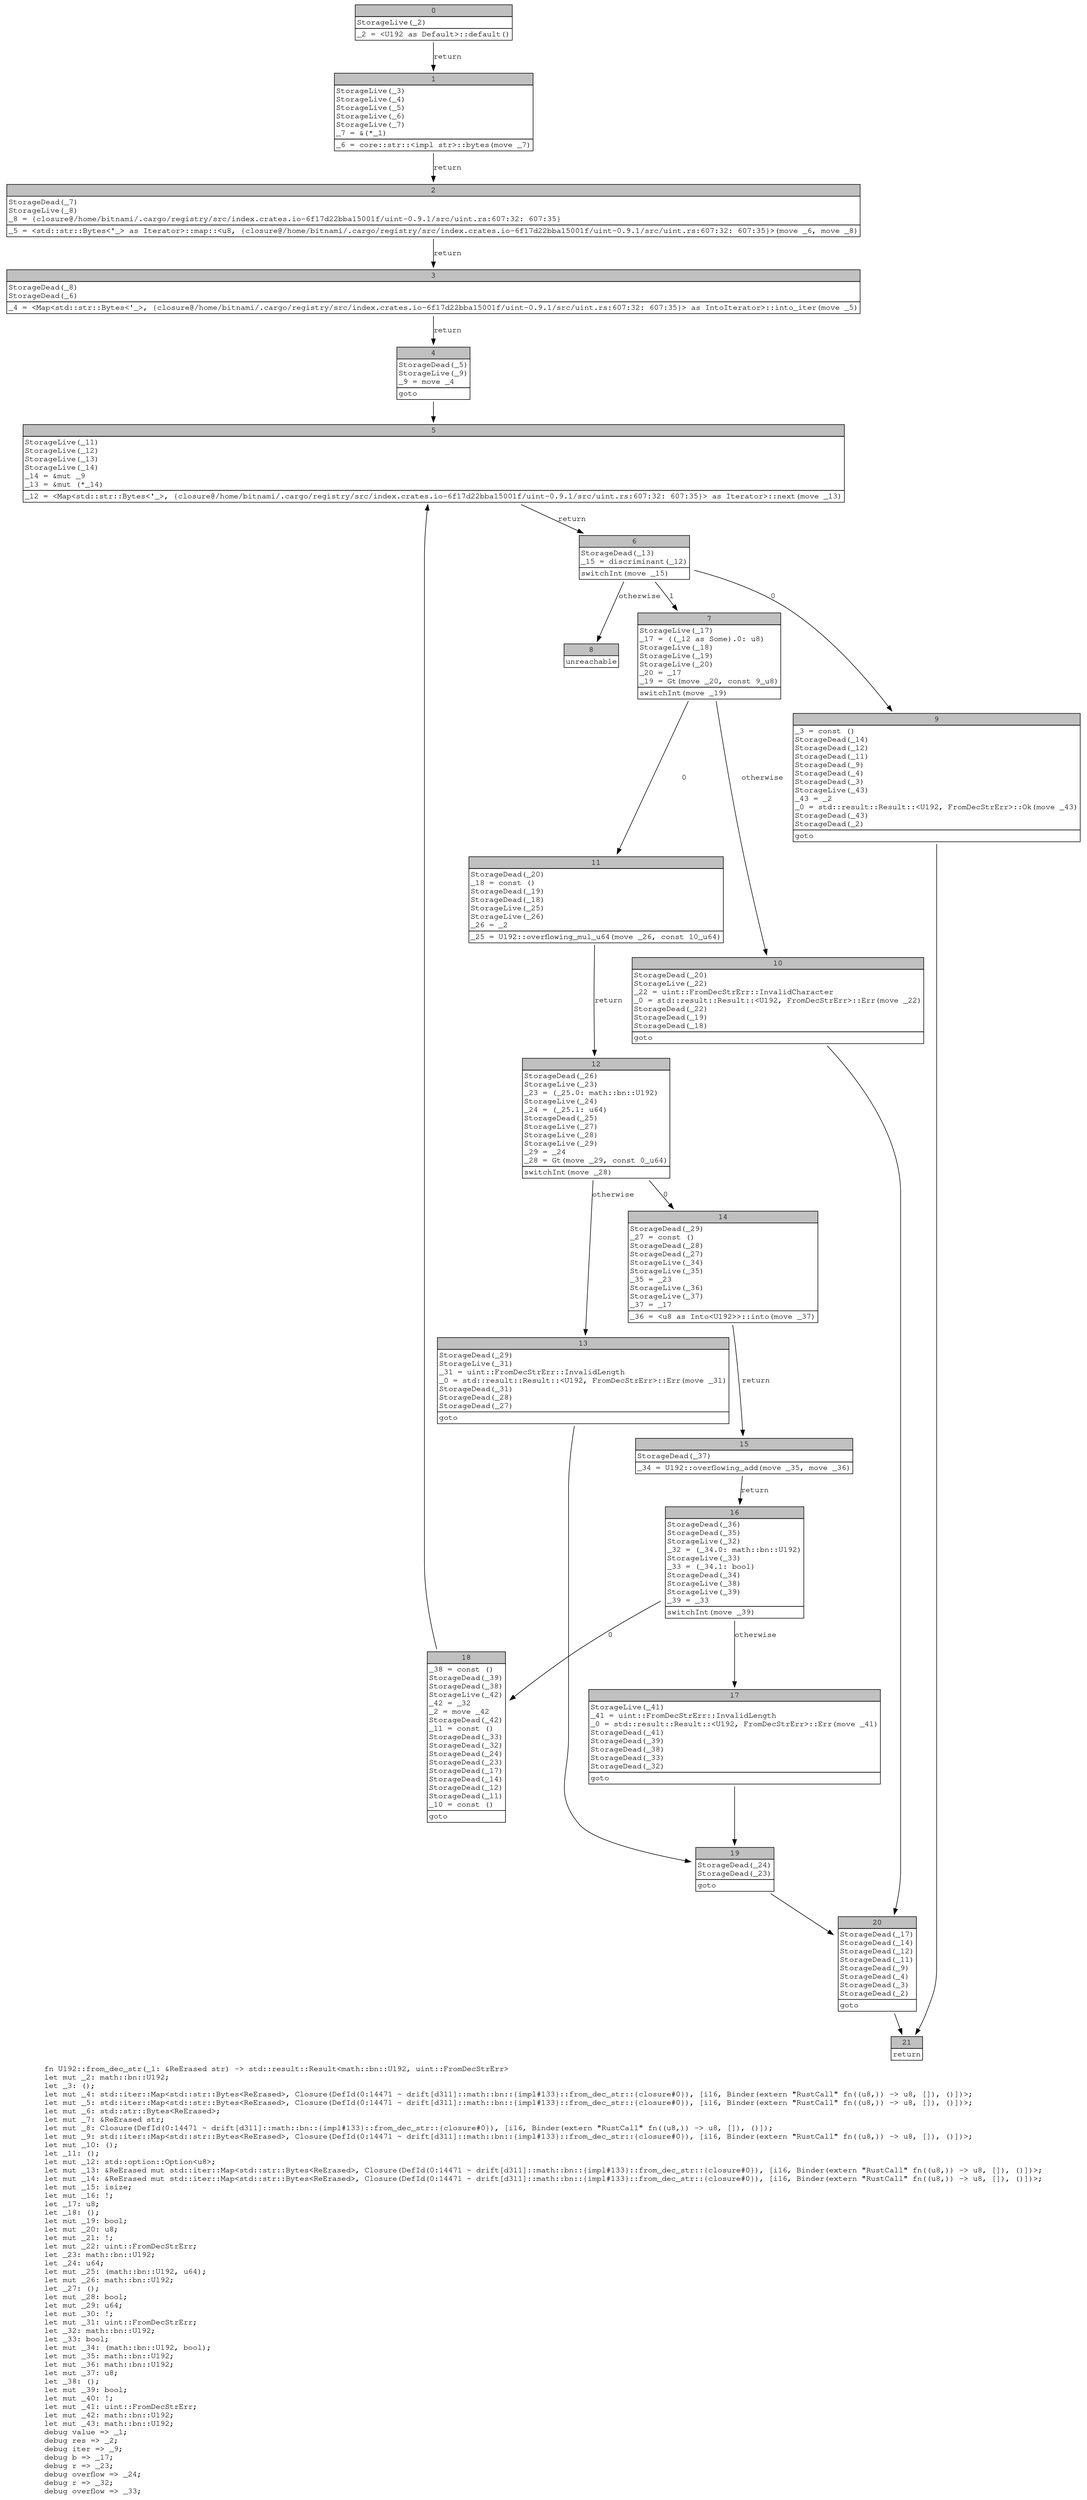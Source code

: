 digraph Mir_0_14470 {
    graph [fontname="Courier, monospace"];
    node [fontname="Courier, monospace"];
    edge [fontname="Courier, monospace"];
    label=<fn U192::from_dec_str(_1: &amp;ReErased str) -&gt; std::result::Result&lt;math::bn::U192, uint::FromDecStrErr&gt;<br align="left"/>let mut _2: math::bn::U192;<br align="left"/>let _3: ();<br align="left"/>let mut _4: std::iter::Map&lt;std::str::Bytes&lt;ReErased&gt;, Closure(DefId(0:14471 ~ drift[d311]::math::bn::{impl#133}::from_dec_str::{closure#0}), [i16, Binder(extern &quot;RustCall&quot; fn((u8,)) -&gt; u8, []), ()])&gt;;<br align="left"/>let mut _5: std::iter::Map&lt;std::str::Bytes&lt;ReErased&gt;, Closure(DefId(0:14471 ~ drift[d311]::math::bn::{impl#133}::from_dec_str::{closure#0}), [i16, Binder(extern &quot;RustCall&quot; fn((u8,)) -&gt; u8, []), ()])&gt;;<br align="left"/>let mut _6: std::str::Bytes&lt;ReErased&gt;;<br align="left"/>let mut _7: &amp;ReErased str;<br align="left"/>let mut _8: Closure(DefId(0:14471 ~ drift[d311]::math::bn::{impl#133}::from_dec_str::{closure#0}), [i16, Binder(extern &quot;RustCall&quot; fn((u8,)) -&gt; u8, []), ()]);<br align="left"/>let mut _9: std::iter::Map&lt;std::str::Bytes&lt;ReErased&gt;, Closure(DefId(0:14471 ~ drift[d311]::math::bn::{impl#133}::from_dec_str::{closure#0}), [i16, Binder(extern &quot;RustCall&quot; fn((u8,)) -&gt; u8, []), ()])&gt;;<br align="left"/>let mut _10: ();<br align="left"/>let _11: ();<br align="left"/>let mut _12: std::option::Option&lt;u8&gt;;<br align="left"/>let mut _13: &amp;ReErased mut std::iter::Map&lt;std::str::Bytes&lt;ReErased&gt;, Closure(DefId(0:14471 ~ drift[d311]::math::bn::{impl#133}::from_dec_str::{closure#0}), [i16, Binder(extern &quot;RustCall&quot; fn((u8,)) -&gt; u8, []), ()])&gt;;<br align="left"/>let mut _14: &amp;ReErased mut std::iter::Map&lt;std::str::Bytes&lt;ReErased&gt;, Closure(DefId(0:14471 ~ drift[d311]::math::bn::{impl#133}::from_dec_str::{closure#0}), [i16, Binder(extern &quot;RustCall&quot; fn((u8,)) -&gt; u8, []), ()])&gt;;<br align="left"/>let mut _15: isize;<br align="left"/>let mut _16: !;<br align="left"/>let _17: u8;<br align="left"/>let _18: ();<br align="left"/>let mut _19: bool;<br align="left"/>let mut _20: u8;<br align="left"/>let mut _21: !;<br align="left"/>let mut _22: uint::FromDecStrErr;<br align="left"/>let _23: math::bn::U192;<br align="left"/>let _24: u64;<br align="left"/>let mut _25: (math::bn::U192, u64);<br align="left"/>let mut _26: math::bn::U192;<br align="left"/>let _27: ();<br align="left"/>let mut _28: bool;<br align="left"/>let mut _29: u64;<br align="left"/>let mut _30: !;<br align="left"/>let mut _31: uint::FromDecStrErr;<br align="left"/>let _32: math::bn::U192;<br align="left"/>let _33: bool;<br align="left"/>let mut _34: (math::bn::U192, bool);<br align="left"/>let mut _35: math::bn::U192;<br align="left"/>let mut _36: math::bn::U192;<br align="left"/>let mut _37: u8;<br align="left"/>let _38: ();<br align="left"/>let mut _39: bool;<br align="left"/>let mut _40: !;<br align="left"/>let mut _41: uint::FromDecStrErr;<br align="left"/>let mut _42: math::bn::U192;<br align="left"/>let mut _43: math::bn::U192;<br align="left"/>debug value =&gt; _1;<br align="left"/>debug res =&gt; _2;<br align="left"/>debug iter =&gt; _9;<br align="left"/>debug b =&gt; _17;<br align="left"/>debug r =&gt; _23;<br align="left"/>debug overflow =&gt; _24;<br align="left"/>debug r =&gt; _32;<br align="left"/>debug overflow =&gt; _33;<br align="left"/>>;
    bb0__0_14470 [shape="none", label=<<table border="0" cellborder="1" cellspacing="0"><tr><td bgcolor="gray" align="center" colspan="1">0</td></tr><tr><td align="left" balign="left">StorageLive(_2)<br/></td></tr><tr><td align="left">_2 = &lt;U192 as Default&gt;::default()</td></tr></table>>];
    bb1__0_14470 [shape="none", label=<<table border="0" cellborder="1" cellspacing="0"><tr><td bgcolor="gray" align="center" colspan="1">1</td></tr><tr><td align="left" balign="left">StorageLive(_3)<br/>StorageLive(_4)<br/>StorageLive(_5)<br/>StorageLive(_6)<br/>StorageLive(_7)<br/>_7 = &amp;(*_1)<br/></td></tr><tr><td align="left">_6 = core::str::&lt;impl str&gt;::bytes(move _7)</td></tr></table>>];
    bb2__0_14470 [shape="none", label=<<table border="0" cellborder="1" cellspacing="0"><tr><td bgcolor="gray" align="center" colspan="1">2</td></tr><tr><td align="left" balign="left">StorageDead(_7)<br/>StorageLive(_8)<br/>_8 = {closure@/home/bitnami/.cargo/registry/src/index.crates.io-6f17d22bba15001f/uint-0.9.1/src/uint.rs:607:32: 607:35}<br/></td></tr><tr><td align="left">_5 = &lt;std::str::Bytes&lt;'_&gt; as Iterator&gt;::map::&lt;u8, {closure@/home/bitnami/.cargo/registry/src/index.crates.io-6f17d22bba15001f/uint-0.9.1/src/uint.rs:607:32: 607:35}&gt;(move _6, move _8)</td></tr></table>>];
    bb3__0_14470 [shape="none", label=<<table border="0" cellborder="1" cellspacing="0"><tr><td bgcolor="gray" align="center" colspan="1">3</td></tr><tr><td align="left" balign="left">StorageDead(_8)<br/>StorageDead(_6)<br/></td></tr><tr><td align="left">_4 = &lt;Map&lt;std::str::Bytes&lt;'_&gt;, {closure@/home/bitnami/.cargo/registry/src/index.crates.io-6f17d22bba15001f/uint-0.9.1/src/uint.rs:607:32: 607:35}&gt; as IntoIterator&gt;::into_iter(move _5)</td></tr></table>>];
    bb4__0_14470 [shape="none", label=<<table border="0" cellborder="1" cellspacing="0"><tr><td bgcolor="gray" align="center" colspan="1">4</td></tr><tr><td align="left" balign="left">StorageDead(_5)<br/>StorageLive(_9)<br/>_9 = move _4<br/></td></tr><tr><td align="left">goto</td></tr></table>>];
    bb5__0_14470 [shape="none", label=<<table border="0" cellborder="1" cellspacing="0"><tr><td bgcolor="gray" align="center" colspan="1">5</td></tr><tr><td align="left" balign="left">StorageLive(_11)<br/>StorageLive(_12)<br/>StorageLive(_13)<br/>StorageLive(_14)<br/>_14 = &amp;mut _9<br/>_13 = &amp;mut (*_14)<br/></td></tr><tr><td align="left">_12 = &lt;Map&lt;std::str::Bytes&lt;'_&gt;, {closure@/home/bitnami/.cargo/registry/src/index.crates.io-6f17d22bba15001f/uint-0.9.1/src/uint.rs:607:32: 607:35}&gt; as Iterator&gt;::next(move _13)</td></tr></table>>];
    bb6__0_14470 [shape="none", label=<<table border="0" cellborder="1" cellspacing="0"><tr><td bgcolor="gray" align="center" colspan="1">6</td></tr><tr><td align="left" balign="left">StorageDead(_13)<br/>_15 = discriminant(_12)<br/></td></tr><tr><td align="left">switchInt(move _15)</td></tr></table>>];
    bb7__0_14470 [shape="none", label=<<table border="0" cellborder="1" cellspacing="0"><tr><td bgcolor="gray" align="center" colspan="1">7</td></tr><tr><td align="left" balign="left">StorageLive(_17)<br/>_17 = ((_12 as Some).0: u8)<br/>StorageLive(_18)<br/>StorageLive(_19)<br/>StorageLive(_20)<br/>_20 = _17<br/>_19 = Gt(move _20, const 9_u8)<br/></td></tr><tr><td align="left">switchInt(move _19)</td></tr></table>>];
    bb8__0_14470 [shape="none", label=<<table border="0" cellborder="1" cellspacing="0"><tr><td bgcolor="gray" align="center" colspan="1">8</td></tr><tr><td align="left">unreachable</td></tr></table>>];
    bb9__0_14470 [shape="none", label=<<table border="0" cellborder="1" cellspacing="0"><tr><td bgcolor="gray" align="center" colspan="1">9</td></tr><tr><td align="left" balign="left">_3 = const ()<br/>StorageDead(_14)<br/>StorageDead(_12)<br/>StorageDead(_11)<br/>StorageDead(_9)<br/>StorageDead(_4)<br/>StorageDead(_3)<br/>StorageLive(_43)<br/>_43 = _2<br/>_0 = std::result::Result::&lt;U192, FromDecStrErr&gt;::Ok(move _43)<br/>StorageDead(_43)<br/>StorageDead(_2)<br/></td></tr><tr><td align="left">goto</td></tr></table>>];
    bb10__0_14470 [shape="none", label=<<table border="0" cellborder="1" cellspacing="0"><tr><td bgcolor="gray" align="center" colspan="1">10</td></tr><tr><td align="left" balign="left">StorageDead(_20)<br/>StorageLive(_22)<br/>_22 = uint::FromDecStrErr::InvalidCharacter<br/>_0 = std::result::Result::&lt;U192, FromDecStrErr&gt;::Err(move _22)<br/>StorageDead(_22)<br/>StorageDead(_19)<br/>StorageDead(_18)<br/></td></tr><tr><td align="left">goto</td></tr></table>>];
    bb11__0_14470 [shape="none", label=<<table border="0" cellborder="1" cellspacing="0"><tr><td bgcolor="gray" align="center" colspan="1">11</td></tr><tr><td align="left" balign="left">StorageDead(_20)<br/>_18 = const ()<br/>StorageDead(_19)<br/>StorageDead(_18)<br/>StorageLive(_25)<br/>StorageLive(_26)<br/>_26 = _2<br/></td></tr><tr><td align="left">_25 = U192::overflowing_mul_u64(move _26, const 10_u64)</td></tr></table>>];
    bb12__0_14470 [shape="none", label=<<table border="0" cellborder="1" cellspacing="0"><tr><td bgcolor="gray" align="center" colspan="1">12</td></tr><tr><td align="left" balign="left">StorageDead(_26)<br/>StorageLive(_23)<br/>_23 = (_25.0: math::bn::U192)<br/>StorageLive(_24)<br/>_24 = (_25.1: u64)<br/>StorageDead(_25)<br/>StorageLive(_27)<br/>StorageLive(_28)<br/>StorageLive(_29)<br/>_29 = _24<br/>_28 = Gt(move _29, const 0_u64)<br/></td></tr><tr><td align="left">switchInt(move _28)</td></tr></table>>];
    bb13__0_14470 [shape="none", label=<<table border="0" cellborder="1" cellspacing="0"><tr><td bgcolor="gray" align="center" colspan="1">13</td></tr><tr><td align="left" balign="left">StorageDead(_29)<br/>StorageLive(_31)<br/>_31 = uint::FromDecStrErr::InvalidLength<br/>_0 = std::result::Result::&lt;U192, FromDecStrErr&gt;::Err(move _31)<br/>StorageDead(_31)<br/>StorageDead(_28)<br/>StorageDead(_27)<br/></td></tr><tr><td align="left">goto</td></tr></table>>];
    bb14__0_14470 [shape="none", label=<<table border="0" cellborder="1" cellspacing="0"><tr><td bgcolor="gray" align="center" colspan="1">14</td></tr><tr><td align="left" balign="left">StorageDead(_29)<br/>_27 = const ()<br/>StorageDead(_28)<br/>StorageDead(_27)<br/>StorageLive(_34)<br/>StorageLive(_35)<br/>_35 = _23<br/>StorageLive(_36)<br/>StorageLive(_37)<br/>_37 = _17<br/></td></tr><tr><td align="left">_36 = &lt;u8 as Into&lt;U192&gt;&gt;::into(move _37)</td></tr></table>>];
    bb15__0_14470 [shape="none", label=<<table border="0" cellborder="1" cellspacing="0"><tr><td bgcolor="gray" align="center" colspan="1">15</td></tr><tr><td align="left" balign="left">StorageDead(_37)<br/></td></tr><tr><td align="left">_34 = U192::overflowing_add(move _35, move _36)</td></tr></table>>];
    bb16__0_14470 [shape="none", label=<<table border="0" cellborder="1" cellspacing="0"><tr><td bgcolor="gray" align="center" colspan="1">16</td></tr><tr><td align="left" balign="left">StorageDead(_36)<br/>StorageDead(_35)<br/>StorageLive(_32)<br/>_32 = (_34.0: math::bn::U192)<br/>StorageLive(_33)<br/>_33 = (_34.1: bool)<br/>StorageDead(_34)<br/>StorageLive(_38)<br/>StorageLive(_39)<br/>_39 = _33<br/></td></tr><tr><td align="left">switchInt(move _39)</td></tr></table>>];
    bb17__0_14470 [shape="none", label=<<table border="0" cellborder="1" cellspacing="0"><tr><td bgcolor="gray" align="center" colspan="1">17</td></tr><tr><td align="left" balign="left">StorageLive(_41)<br/>_41 = uint::FromDecStrErr::InvalidLength<br/>_0 = std::result::Result::&lt;U192, FromDecStrErr&gt;::Err(move _41)<br/>StorageDead(_41)<br/>StorageDead(_39)<br/>StorageDead(_38)<br/>StorageDead(_33)<br/>StorageDead(_32)<br/></td></tr><tr><td align="left">goto</td></tr></table>>];
    bb18__0_14470 [shape="none", label=<<table border="0" cellborder="1" cellspacing="0"><tr><td bgcolor="gray" align="center" colspan="1">18</td></tr><tr><td align="left" balign="left">_38 = const ()<br/>StorageDead(_39)<br/>StorageDead(_38)<br/>StorageLive(_42)<br/>_42 = _32<br/>_2 = move _42<br/>StorageDead(_42)<br/>_11 = const ()<br/>StorageDead(_33)<br/>StorageDead(_32)<br/>StorageDead(_24)<br/>StorageDead(_23)<br/>StorageDead(_17)<br/>StorageDead(_14)<br/>StorageDead(_12)<br/>StorageDead(_11)<br/>_10 = const ()<br/></td></tr><tr><td align="left">goto</td></tr></table>>];
    bb19__0_14470 [shape="none", label=<<table border="0" cellborder="1" cellspacing="0"><tr><td bgcolor="gray" align="center" colspan="1">19</td></tr><tr><td align="left" balign="left">StorageDead(_24)<br/>StorageDead(_23)<br/></td></tr><tr><td align="left">goto</td></tr></table>>];
    bb20__0_14470 [shape="none", label=<<table border="0" cellborder="1" cellspacing="0"><tr><td bgcolor="gray" align="center" colspan="1">20</td></tr><tr><td align="left" balign="left">StorageDead(_17)<br/>StorageDead(_14)<br/>StorageDead(_12)<br/>StorageDead(_11)<br/>StorageDead(_9)<br/>StorageDead(_4)<br/>StorageDead(_3)<br/>StorageDead(_2)<br/></td></tr><tr><td align="left">goto</td></tr></table>>];
    bb21__0_14470 [shape="none", label=<<table border="0" cellborder="1" cellspacing="0"><tr><td bgcolor="gray" align="center" colspan="1">21</td></tr><tr><td align="left">return</td></tr></table>>];
    bb0__0_14470 -> bb1__0_14470 [label="return"];
    bb1__0_14470 -> bb2__0_14470 [label="return"];
    bb2__0_14470 -> bb3__0_14470 [label="return"];
    bb3__0_14470 -> bb4__0_14470 [label="return"];
    bb4__0_14470 -> bb5__0_14470 [label=""];
    bb5__0_14470 -> bb6__0_14470 [label="return"];
    bb6__0_14470 -> bb9__0_14470 [label="0"];
    bb6__0_14470 -> bb7__0_14470 [label="1"];
    bb6__0_14470 -> bb8__0_14470 [label="otherwise"];
    bb7__0_14470 -> bb11__0_14470 [label="0"];
    bb7__0_14470 -> bb10__0_14470 [label="otherwise"];
    bb9__0_14470 -> bb21__0_14470 [label=""];
    bb10__0_14470 -> bb20__0_14470 [label=""];
    bb11__0_14470 -> bb12__0_14470 [label="return"];
    bb12__0_14470 -> bb14__0_14470 [label="0"];
    bb12__0_14470 -> bb13__0_14470 [label="otherwise"];
    bb13__0_14470 -> bb19__0_14470 [label=""];
    bb14__0_14470 -> bb15__0_14470 [label="return"];
    bb15__0_14470 -> bb16__0_14470 [label="return"];
    bb16__0_14470 -> bb18__0_14470 [label="0"];
    bb16__0_14470 -> bb17__0_14470 [label="otherwise"];
    bb17__0_14470 -> bb19__0_14470 [label=""];
    bb18__0_14470 -> bb5__0_14470 [label=""];
    bb19__0_14470 -> bb20__0_14470 [label=""];
    bb20__0_14470 -> bb21__0_14470 [label=""];
}
